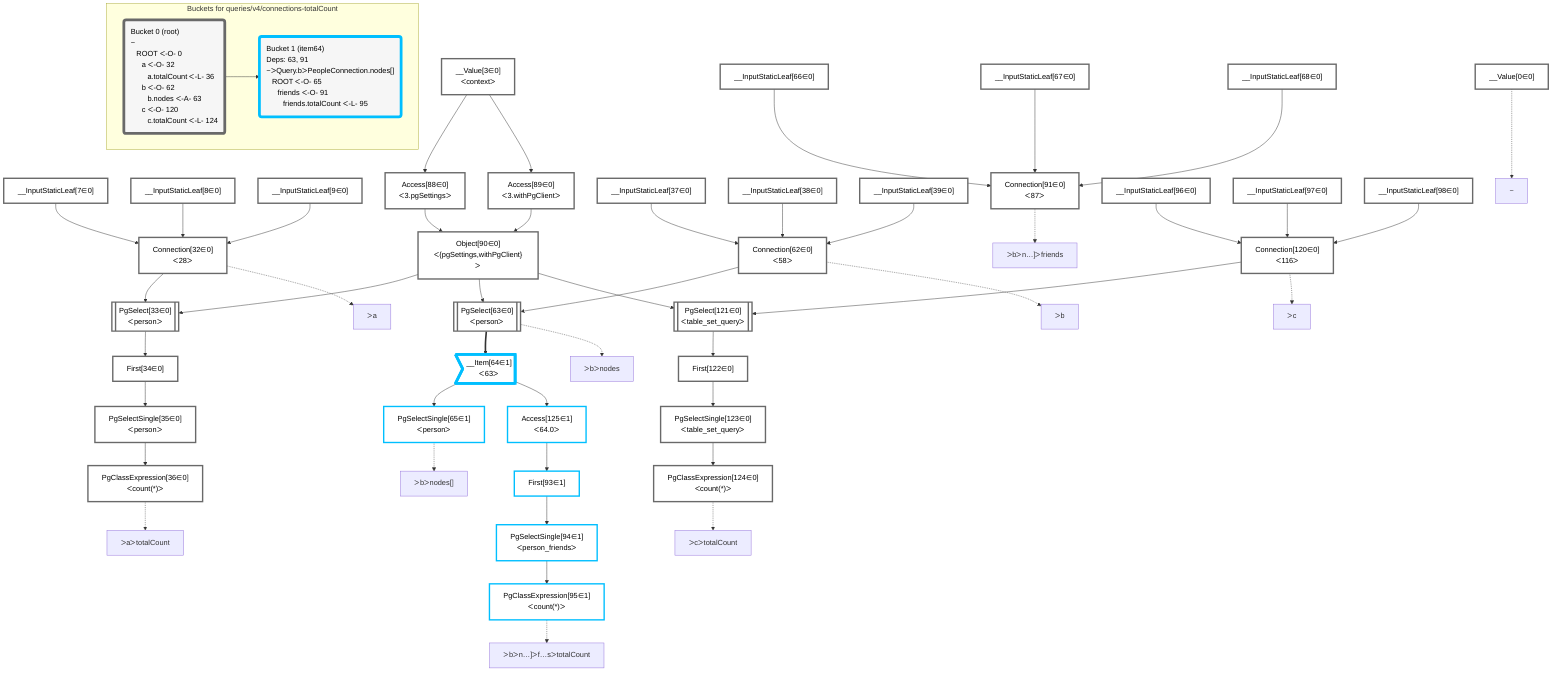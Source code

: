 graph TD
    classDef path fill:#eee,stroke:#000,color:#000
    classDef plan fill:#fff,stroke-width:3px,color:#000
    classDef itemplan fill:#fff,stroke-width:6px,color:#000
    classDef sideeffectplan fill:#f00,stroke-width:6px,color:#000
    classDef bucket fill:#f6f6f6,color:#000,stroke-width:6px,text-align:left


    %% define plans
    __Value0["__Value[0∈0]"]:::plan
    __Value3["__Value[3∈0]<br />ᐸcontextᐳ"]:::plan
    __InputStaticLeaf7["__InputStaticLeaf[7∈0]"]:::plan
    __InputStaticLeaf8["__InputStaticLeaf[8∈0]"]:::plan
    __InputStaticLeaf9["__InputStaticLeaf[9∈0]"]:::plan
    Access88["Access[88∈0]<br />ᐸ3.pgSettingsᐳ"]:::plan
    Access89["Access[89∈0]<br />ᐸ3.withPgClientᐳ"]:::plan
    Object90["Object[90∈0]<br />ᐸ{pgSettings,withPgClient}ᐳ"]:::plan
    Connection32["Connection[32∈0]<br />ᐸ28ᐳ"]:::plan
    PgSelect33[["PgSelect[33∈0]<br />ᐸpersonᐳ"]]:::plan
    First34["First[34∈0]"]:::plan
    PgSelectSingle35["PgSelectSingle[35∈0]<br />ᐸpersonᐳ"]:::plan
    PgClassExpression36["PgClassExpression[36∈0]<br />ᐸcount(*)ᐳ"]:::plan
    __InputStaticLeaf37["__InputStaticLeaf[37∈0]"]:::plan
    __InputStaticLeaf38["__InputStaticLeaf[38∈0]"]:::plan
    __InputStaticLeaf39["__InputStaticLeaf[39∈0]"]:::plan
    Connection62["Connection[62∈0]<br />ᐸ58ᐳ"]:::plan
    PgSelect63[["PgSelect[63∈0]<br />ᐸpersonᐳ"]]:::plan
    __Item64>"__Item[64∈1]<br />ᐸ63ᐳ"]:::itemplan
    PgSelectSingle65["PgSelectSingle[65∈1]<br />ᐸpersonᐳ"]:::plan
    __InputStaticLeaf66["__InputStaticLeaf[66∈0]"]:::plan
    __InputStaticLeaf67["__InputStaticLeaf[67∈0]"]:::plan
    __InputStaticLeaf68["__InputStaticLeaf[68∈0]"]:::plan
    Connection91["Connection[91∈0]<br />ᐸ87ᐳ"]:::plan
    Access125["Access[125∈1]<br />ᐸ64.0ᐳ"]:::plan
    First93["First[93∈1]"]:::plan
    PgSelectSingle94["PgSelectSingle[94∈1]<br />ᐸperson_friendsᐳ"]:::plan
    PgClassExpression95["PgClassExpression[95∈1]<br />ᐸcount(*)ᐳ"]:::plan
    __InputStaticLeaf96["__InputStaticLeaf[96∈0]"]:::plan
    __InputStaticLeaf97["__InputStaticLeaf[97∈0]"]:::plan
    __InputStaticLeaf98["__InputStaticLeaf[98∈0]"]:::plan
    Connection120["Connection[120∈0]<br />ᐸ116ᐳ"]:::plan
    PgSelect121[["PgSelect[121∈0]<br />ᐸtable_set_queryᐳ"]]:::plan
    First122["First[122∈0]"]:::plan
    PgSelectSingle123["PgSelectSingle[123∈0]<br />ᐸtable_set_queryᐳ"]:::plan
    PgClassExpression124["PgClassExpression[124∈0]<br />ᐸcount(*)ᐳ"]:::plan

    %% plan dependencies
    __Value3 --> Access88
    __Value3 --> Access89
    Access88 & Access89 --> Object90
    __InputStaticLeaf7 & __InputStaticLeaf8 & __InputStaticLeaf9 --> Connection32
    Object90 & Connection32 --> PgSelect33
    PgSelect33 --> First34
    First34 --> PgSelectSingle35
    PgSelectSingle35 --> PgClassExpression36
    __InputStaticLeaf37 & __InputStaticLeaf38 & __InputStaticLeaf39 --> Connection62
    Object90 & Connection62 --> PgSelect63
    PgSelect63 ==> __Item64
    __Item64 --> PgSelectSingle65
    __InputStaticLeaf66 & __InputStaticLeaf67 & __InputStaticLeaf68 --> Connection91
    __Item64 --> Access125
    Access125 --> First93
    First93 --> PgSelectSingle94
    PgSelectSingle94 --> PgClassExpression95
    __InputStaticLeaf96 & __InputStaticLeaf97 & __InputStaticLeaf98 --> Connection120
    Object90 & Connection120 --> PgSelect121
    PgSelect121 --> First122
    First122 --> PgSelectSingle123
    PgSelectSingle123 --> PgClassExpression124

    %% plan-to-path relationships
    P0["~"]
    __Value0 -.-> P0
    P32["ᐳa"]
    Connection32 -.-> P32
    P36["ᐳaᐳtotalCount"]
    PgClassExpression36 -.-> P36
    P62["ᐳb"]
    Connection62 -.-> P62
    P63["ᐳbᐳnodes"]
    PgSelect63 -.-> P63
    P65["ᐳbᐳnodes[]"]
    PgSelectSingle65 -.-> P65
    P91["ᐳbᐳn…]ᐳfriends"]
    Connection91 -.-> P91
    P95["ᐳbᐳn…]ᐳf…sᐳtotalCount"]
    PgClassExpression95 -.-> P95
    P120["ᐳc"]
    Connection120 -.-> P120
    P124["ᐳcᐳtotalCount"]
    PgClassExpression124 -.-> P124

    subgraph "Buckets for queries/v4/connections-totalCount"
    Bucket0("Bucket 0 (root)<br />~<br />⠀ROOT ᐸ-O- 0<br />⠀⠀a ᐸ-O- 32<br />⠀⠀⠀a.totalCount ᐸ-L- 36<br />⠀⠀b ᐸ-O- 62<br />⠀⠀⠀b.nodes ᐸ-A- 63<br />⠀⠀c ᐸ-O- 120<br />⠀⠀⠀c.totalCount ᐸ-L- 124"):::bucket
    classDef bucket0 stroke:#696969
    class Bucket0,__Value0,__Value3,__InputStaticLeaf7,__InputStaticLeaf8,__InputStaticLeaf9,Connection32,PgSelect33,First34,PgSelectSingle35,PgClassExpression36,__InputStaticLeaf37,__InputStaticLeaf38,__InputStaticLeaf39,Connection62,PgSelect63,__InputStaticLeaf66,__InputStaticLeaf67,__InputStaticLeaf68,Access88,Access89,Object90,Connection91,__InputStaticLeaf96,__InputStaticLeaf97,__InputStaticLeaf98,Connection120,PgSelect121,First122,PgSelectSingle123,PgClassExpression124 bucket0
    Bucket1("Bucket 1 (item64)<br />Deps: 63, 91<br />~ᐳQuery.bᐳPeopleConnection.nodes[]<br />⠀ROOT ᐸ-O- 65<br />⠀⠀friends ᐸ-O- 91<br />⠀⠀⠀friends.totalCount ᐸ-L- 95"):::bucket
    classDef bucket1 stroke:#00bfff
    class Bucket1,__Item64,PgSelectSingle65,First93,PgSelectSingle94,PgClassExpression95,Access125 bucket1
    Bucket0 --> Bucket1
    end